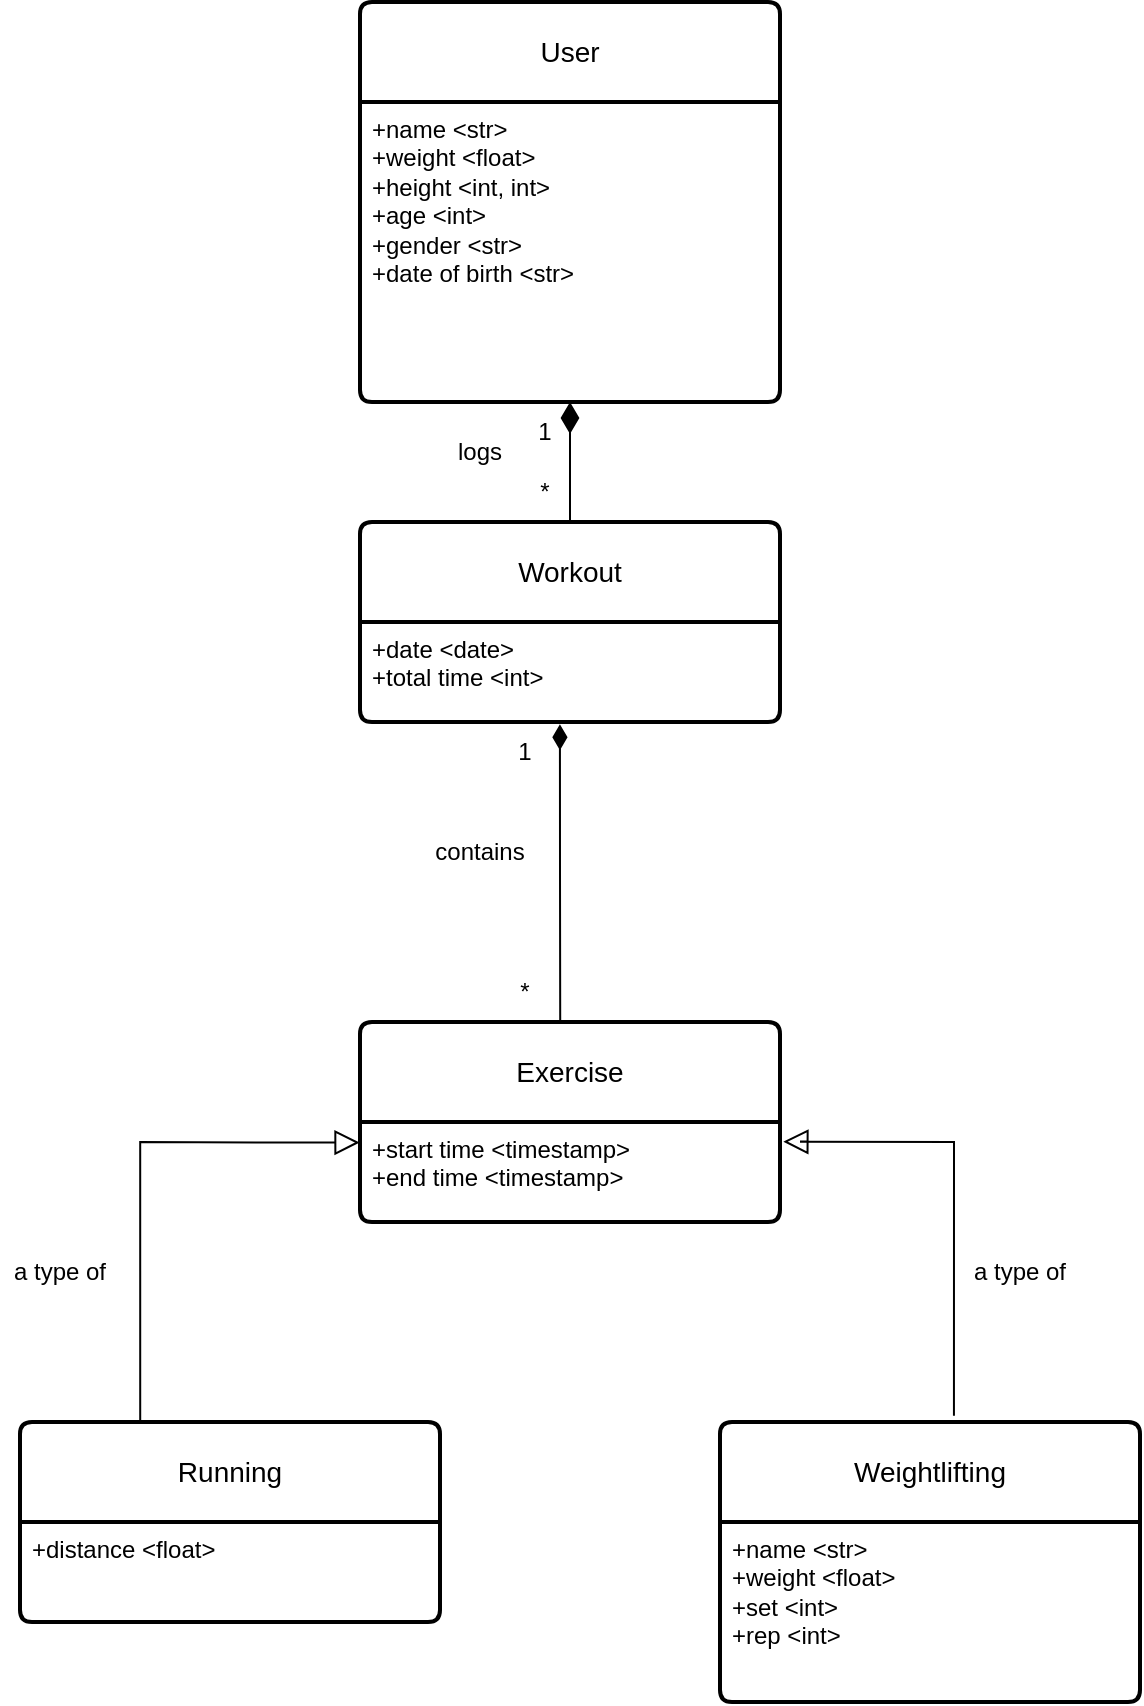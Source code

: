 <mxfile version="22.0.8" type="device">
  <diagram name="Page-1" id="zCsPdwlNrmpxv8cruGS8">
    <mxGraphModel dx="1590" dy="865" grid="1" gridSize="10" guides="1" tooltips="1" connect="1" arrows="1" fold="1" page="1" pageScale="1" pageWidth="850" pageHeight="1100" math="0" shadow="0">
      <root>
        <mxCell id="0" />
        <mxCell id="1" parent="0" />
        <mxCell id="i1yW9Uujd4VMV7ywu36w-8" value="User" style="swimlane;childLayout=stackLayout;horizontal=1;startSize=50;horizontalStack=0;rounded=1;fontSize=14;fontStyle=0;strokeWidth=2;resizeParent=0;resizeLast=1;shadow=0;dashed=0;align=center;arcSize=4;whiteSpace=wrap;html=1;" vertex="1" parent="1">
          <mxGeometry x="310" y="40" width="210" height="200" as="geometry" />
        </mxCell>
        <mxCell id="i1yW9Uujd4VMV7ywu36w-9" value="+name &amp;lt;str&amp;gt;&lt;br&gt;+weight &amp;lt;float&amp;gt;&lt;br&gt;+height &amp;lt;int, int&amp;gt;&lt;br&gt;+age &amp;lt;int&amp;gt;&lt;br&gt;+gender &amp;lt;str&amp;gt;&lt;br&gt;+date of birth &amp;lt;str&amp;gt;" style="align=left;strokeColor=none;fillColor=none;spacingLeft=4;fontSize=12;verticalAlign=top;resizable=0;rotatable=0;part=1;html=1;" vertex="1" parent="i1yW9Uujd4VMV7ywu36w-8">
          <mxGeometry y="50" width="210" height="150" as="geometry" />
        </mxCell>
        <mxCell id="i1yW9Uujd4VMV7ywu36w-10" value="Exercise" style="swimlane;childLayout=stackLayout;horizontal=1;startSize=50;horizontalStack=0;rounded=1;fontSize=14;fontStyle=0;strokeWidth=2;resizeParent=0;resizeLast=1;shadow=0;dashed=0;align=center;arcSize=4;whiteSpace=wrap;html=1;" vertex="1" parent="1">
          <mxGeometry x="310" y="550" width="210" height="100" as="geometry" />
        </mxCell>
        <mxCell id="i1yW9Uujd4VMV7ywu36w-11" value="+start time &amp;lt;timestamp&amp;gt;&lt;br&gt;+end time &amp;lt;timestamp&amp;gt;" style="align=left;strokeColor=none;fillColor=none;spacingLeft=4;fontSize=12;verticalAlign=top;resizable=0;rotatable=0;part=1;html=1;" vertex="1" parent="i1yW9Uujd4VMV7ywu36w-10">
          <mxGeometry y="50" width="210" height="50" as="geometry" />
        </mxCell>
        <mxCell id="i1yW9Uujd4VMV7ywu36w-12" value="Running" style="swimlane;childLayout=stackLayout;horizontal=1;startSize=50;horizontalStack=0;rounded=1;fontSize=14;fontStyle=0;strokeWidth=2;resizeParent=0;resizeLast=1;shadow=0;dashed=0;align=center;arcSize=4;whiteSpace=wrap;html=1;" vertex="1" parent="1">
          <mxGeometry x="140" y="750" width="210" height="100" as="geometry" />
        </mxCell>
        <mxCell id="i1yW9Uujd4VMV7ywu36w-13" value="+distance &amp;lt;float&amp;gt;" style="align=left;strokeColor=none;fillColor=none;spacingLeft=4;fontSize=12;verticalAlign=top;resizable=0;rotatable=0;part=1;html=1;" vertex="1" parent="i1yW9Uujd4VMV7ywu36w-12">
          <mxGeometry y="50" width="210" height="50" as="geometry" />
        </mxCell>
        <mxCell id="i1yW9Uujd4VMV7ywu36w-14" value="Weightlifting" style="swimlane;childLayout=stackLayout;horizontal=1;startSize=50;horizontalStack=0;rounded=1;fontSize=14;fontStyle=0;strokeWidth=2;resizeParent=0;resizeLast=1;shadow=0;dashed=0;align=center;arcSize=4;whiteSpace=wrap;html=1;" vertex="1" parent="1">
          <mxGeometry x="490" y="750" width="210" height="140" as="geometry" />
        </mxCell>
        <mxCell id="i1yW9Uujd4VMV7ywu36w-15" value="+name &amp;lt;str&amp;gt;&lt;br&gt;+weight &amp;lt;float&amp;gt;&lt;br&gt;+set &amp;lt;int&amp;gt;&lt;br&gt;+rep &amp;lt;int&amp;gt;" style="align=left;strokeColor=none;fillColor=none;spacingLeft=4;fontSize=12;verticalAlign=top;resizable=0;rotatable=0;part=1;html=1;" vertex="1" parent="i1yW9Uujd4VMV7ywu36w-14">
          <mxGeometry y="50" width="210" height="90" as="geometry" />
        </mxCell>
        <mxCell id="i1yW9Uujd4VMV7ywu36w-20" style="edgeStyle=orthogonalEdgeStyle;rounded=0;orthogonalLoop=1;jettySize=auto;html=1;exitX=0.5;exitY=1;exitDx=0;exitDy=0;entryX=0.5;entryY=0;entryDx=0;entryDy=0;startArrow=diamondThin;startFill=1;endSize=11;startSize=13;endArrow=none;endFill=0;" edge="1" parent="1" source="i1yW9Uujd4VMV7ywu36w-9" target="i1yW9Uujd4VMV7ywu36w-41">
          <mxGeometry relative="1" as="geometry" />
        </mxCell>
        <mxCell id="i1yW9Uujd4VMV7ywu36w-23" style="edgeStyle=orthogonalEdgeStyle;rounded=0;orthogonalLoop=1;jettySize=auto;html=1;entryX=0.557;entryY=-0.022;entryDx=0;entryDy=0;entryPerimeter=0;endArrow=none;endFill=0;endSize=10;startSize=10;startArrow=block;startFill=0;exitX=1.008;exitY=0.197;exitDx=0;exitDy=0;exitPerimeter=0;" edge="1" parent="1" source="i1yW9Uujd4VMV7ywu36w-11" target="i1yW9Uujd4VMV7ywu36w-14">
          <mxGeometry relative="1" as="geometry">
            <mxPoint x="530" y="610" as="sourcePoint" />
            <Array as="points">
              <mxPoint x="530" y="610" />
              <mxPoint x="607" y="610" />
            </Array>
          </mxGeometry>
        </mxCell>
        <mxCell id="i1yW9Uujd4VMV7ywu36w-27" value="logs" style="text;html=1;strokeColor=none;fillColor=none;align=center;verticalAlign=middle;whiteSpace=wrap;rounded=0;" vertex="1" parent="1">
          <mxGeometry x="340" y="250" width="60" height="30" as="geometry" />
        </mxCell>
        <mxCell id="i1yW9Uujd4VMV7ywu36w-28" value="a type of" style="text;html=1;strokeColor=none;fillColor=none;align=center;verticalAlign=middle;whiteSpace=wrap;rounded=0;" vertex="1" parent="1">
          <mxGeometry x="610" y="660" width="60" height="30" as="geometry" />
        </mxCell>
        <mxCell id="i1yW9Uujd4VMV7ywu36w-29" value="a type of" style="text;html=1;strokeColor=none;fillColor=none;align=center;verticalAlign=middle;whiteSpace=wrap;rounded=0;" vertex="1" parent="1">
          <mxGeometry x="130" y="660" width="60" height="30" as="geometry" />
        </mxCell>
        <mxCell id="i1yW9Uujd4VMV7ywu36w-37" style="edgeStyle=orthogonalEdgeStyle;rounded=0;orthogonalLoop=1;jettySize=auto;html=1;entryX=0.382;entryY=0.002;entryDx=0;entryDy=0;entryPerimeter=0;endArrow=none;endFill=0;endSize=10;startSize=10;startArrow=block;startFill=0;exitX=-0.001;exitY=0.205;exitDx=0;exitDy=0;exitPerimeter=0;" edge="1" parent="1" source="i1yW9Uujd4VMV7ywu36w-11">
          <mxGeometry relative="1" as="geometry">
            <mxPoint x="300" y="610" as="sourcePoint" />
            <mxPoint x="200.11" y="750.2" as="targetPoint" />
            <Array as="points">
              <mxPoint x="290" y="610" />
              <mxPoint x="200" y="610" />
            </Array>
          </mxGeometry>
        </mxCell>
        <mxCell id="i1yW9Uujd4VMV7ywu36w-41" value="Workout" style="swimlane;childLayout=stackLayout;horizontal=1;startSize=50;horizontalStack=0;rounded=1;fontSize=14;fontStyle=0;strokeWidth=2;resizeParent=0;resizeLast=1;shadow=0;dashed=0;align=center;arcSize=4;whiteSpace=wrap;html=1;" vertex="1" parent="1">
          <mxGeometry x="310" y="300" width="210" height="100" as="geometry" />
        </mxCell>
        <mxCell id="i1yW9Uujd4VMV7ywu36w-42" value="+date &amp;lt;date&amp;gt;&lt;br&gt;+total time &amp;lt;int&amp;gt;" style="align=left;strokeColor=none;fillColor=none;spacingLeft=4;fontSize=12;verticalAlign=top;resizable=0;rotatable=0;part=1;html=1;" vertex="1" parent="i1yW9Uujd4VMV7ywu36w-41">
          <mxGeometry y="50" width="210" height="50" as="geometry" />
        </mxCell>
        <mxCell id="i1yW9Uujd4VMV7ywu36w-43" style="edgeStyle=orthogonalEdgeStyle;rounded=0;orthogonalLoop=1;jettySize=auto;html=1;entryX=0.382;entryY=0.002;entryDx=0;entryDy=0;entryPerimeter=0;endArrow=none;endFill=0;endSize=10;startSize=10;startArrow=diamondThin;startFill=1;exitX=0.476;exitY=1.023;exitDx=0;exitDy=0;exitPerimeter=0;" edge="1" parent="1" source="i1yW9Uujd4VMV7ywu36w-42">
          <mxGeometry relative="1" as="geometry">
            <mxPoint x="550" y="460" as="sourcePoint" />
            <mxPoint x="410.11" y="550.2" as="targetPoint" />
            <Array as="points" />
          </mxGeometry>
        </mxCell>
        <mxCell id="i1yW9Uujd4VMV7ywu36w-44" value="contains" style="text;html=1;strokeColor=none;fillColor=none;align=center;verticalAlign=middle;whiteSpace=wrap;rounded=0;" vertex="1" parent="1">
          <mxGeometry x="340" y="450" width="60" height="30" as="geometry" />
        </mxCell>
        <mxCell id="i1yW9Uujd4VMV7ywu36w-45" value="*" style="text;html=1;strokeColor=none;fillColor=none;align=center;verticalAlign=middle;whiteSpace=wrap;rounded=0;" vertex="1" parent="1">
          <mxGeometry x="380" y="520" width="25" height="30" as="geometry" />
        </mxCell>
        <mxCell id="i1yW9Uujd4VMV7ywu36w-46" value="1" style="text;html=1;strokeColor=none;fillColor=none;align=center;verticalAlign=middle;whiteSpace=wrap;rounded=0;" vertex="1" parent="1">
          <mxGeometry x="380" y="400" width="25" height="30" as="geometry" />
        </mxCell>
        <mxCell id="i1yW9Uujd4VMV7ywu36w-48" value="1" style="text;html=1;strokeColor=none;fillColor=none;align=center;verticalAlign=middle;whiteSpace=wrap;rounded=0;" vertex="1" parent="1">
          <mxGeometry x="390" y="240" width="25" height="30" as="geometry" />
        </mxCell>
        <mxCell id="i1yW9Uujd4VMV7ywu36w-49" value="*" style="text;html=1;strokeColor=none;fillColor=none;align=center;verticalAlign=middle;whiteSpace=wrap;rounded=0;" vertex="1" parent="1">
          <mxGeometry x="390" y="270" width="25" height="30" as="geometry" />
        </mxCell>
      </root>
    </mxGraphModel>
  </diagram>
</mxfile>
